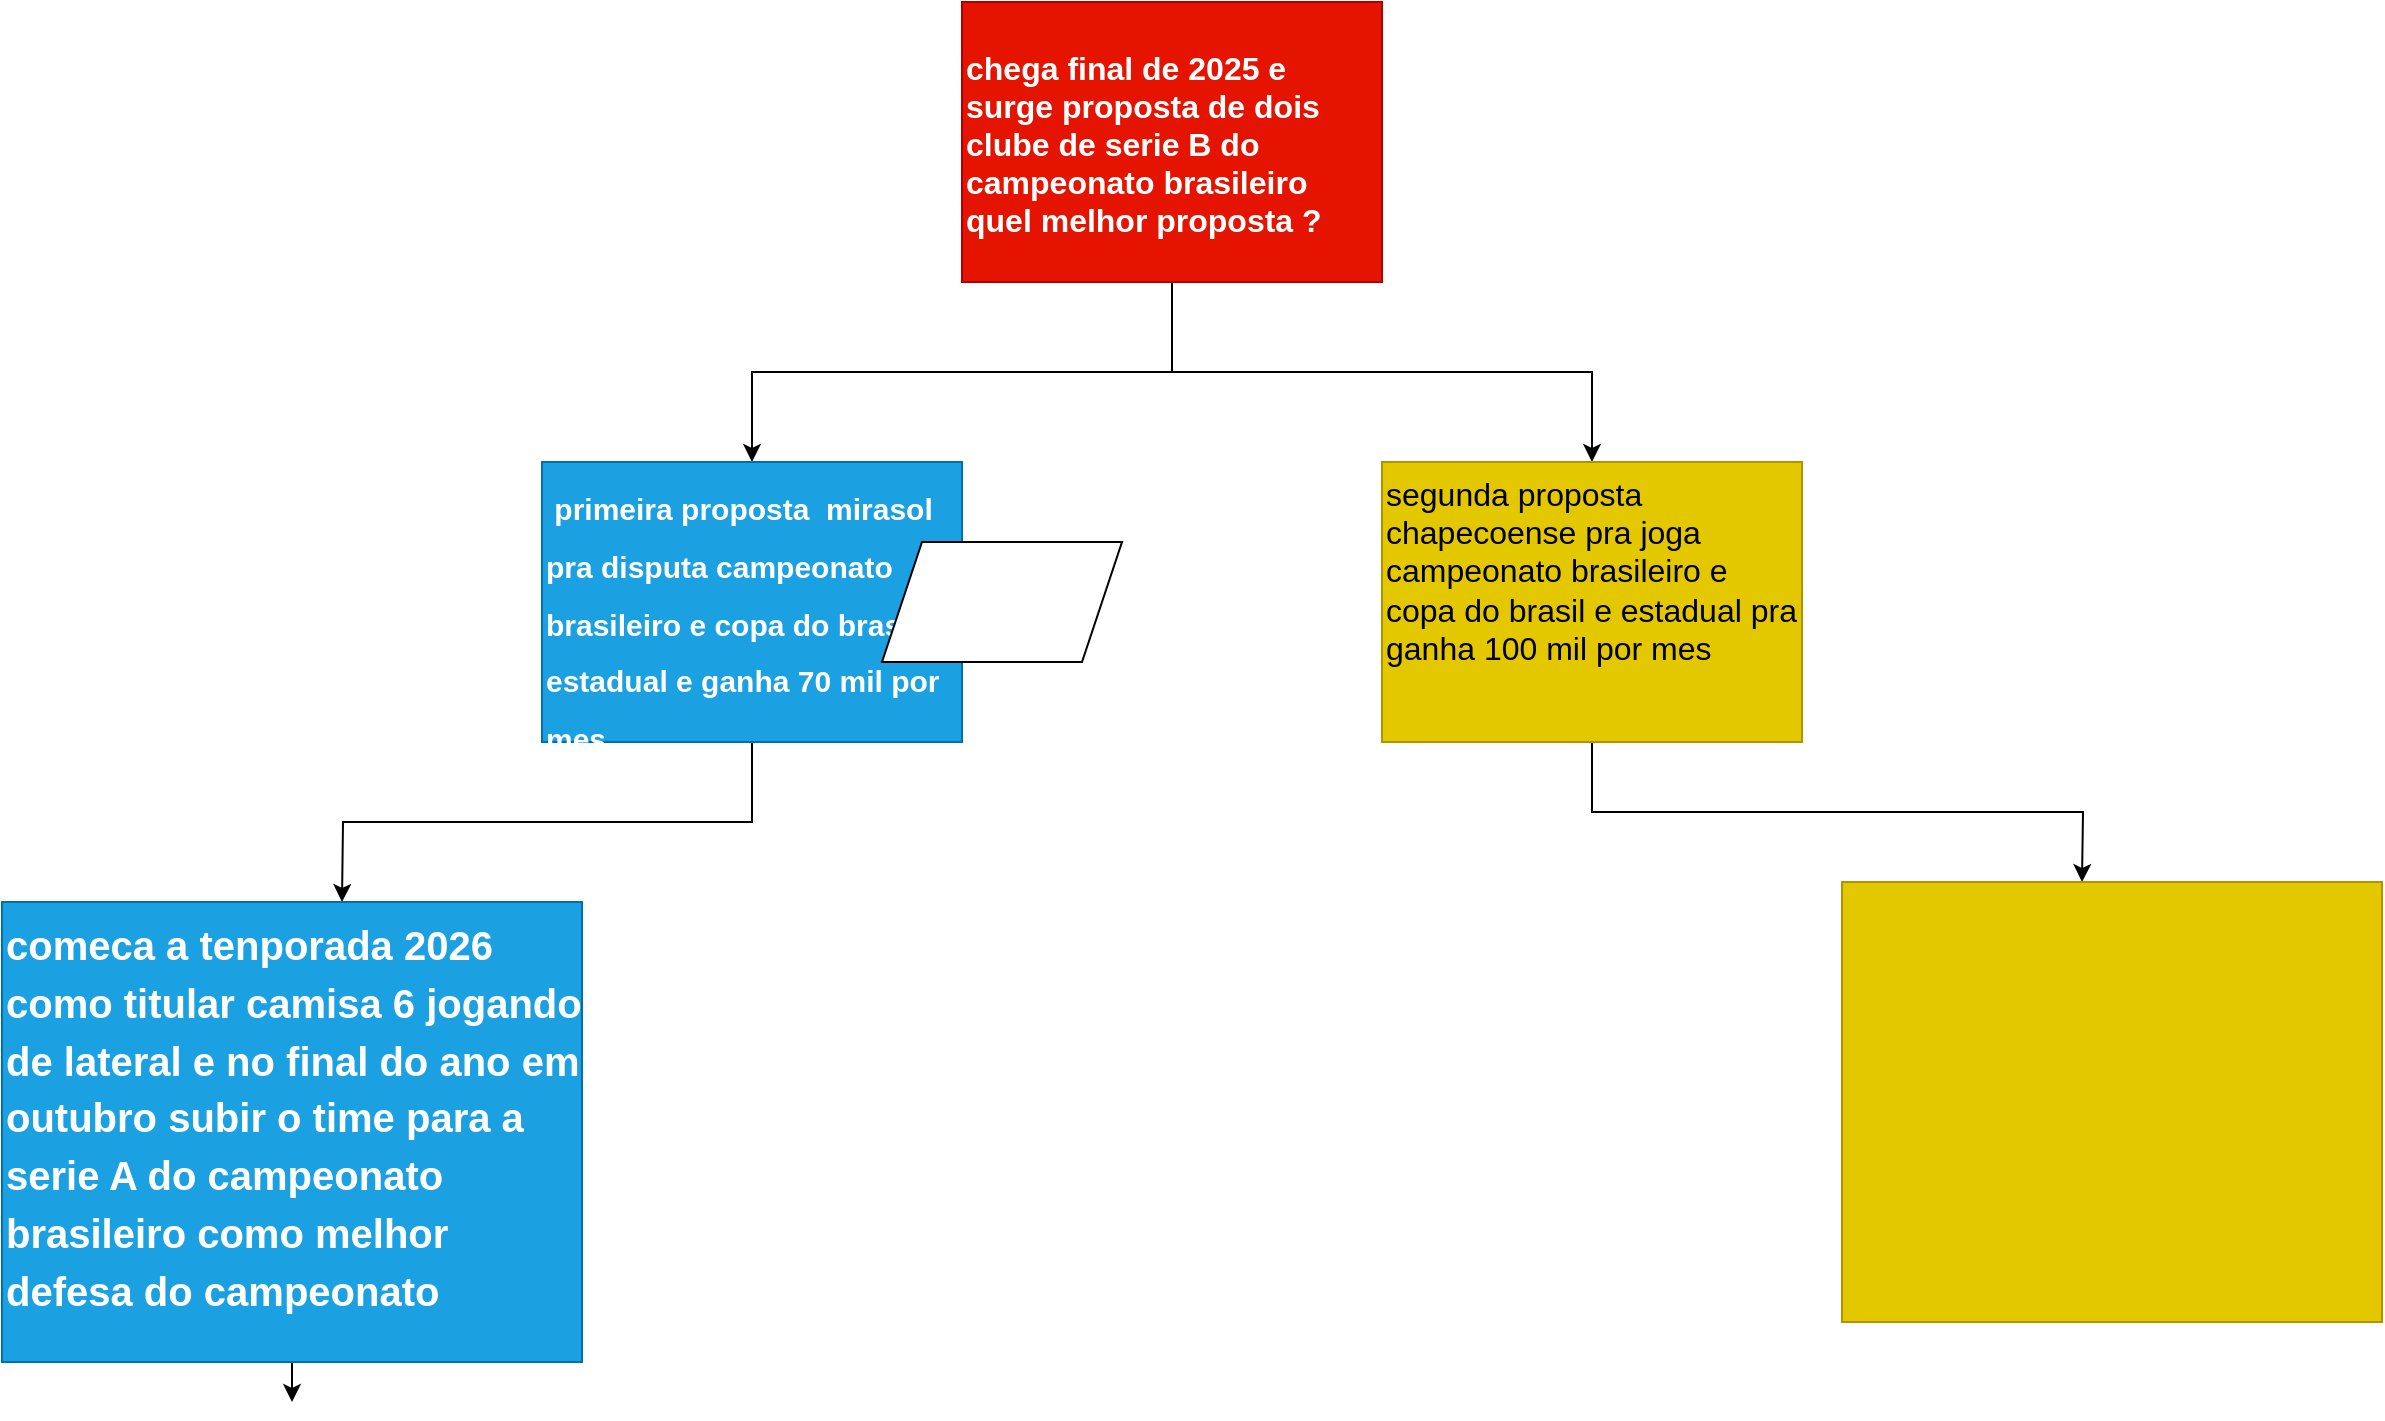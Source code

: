 <mxfile version="28.2.5">
  <diagram name="Página-1" id="W5UBHec2v-LbBHFmvyQv">
    <mxGraphModel dx="2393" dy="851" grid="1" gridSize="10" guides="1" tooltips="1" connect="1" arrows="1" fold="1" page="1" pageScale="1" pageWidth="827" pageHeight="1169" math="0" shadow="0">
      <root>
        <mxCell id="0" />
        <mxCell id="1" parent="0" />
        <mxCell id="a0-rwzOCjx9Mt6NF2cHN-6" style="edgeStyle=orthogonalEdgeStyle;rounded=0;orthogonalLoop=1;jettySize=auto;html=1;exitX=0.5;exitY=1;exitDx=0;exitDy=0;entryX=0.5;entryY=0;entryDx=0;entryDy=0;" parent="1" source="a0-rwzOCjx9Mt6NF2cHN-1" target="a0-rwzOCjx9Mt6NF2cHN-2" edge="1">
          <mxGeometry relative="1" as="geometry" />
        </mxCell>
        <mxCell id="a0-rwzOCjx9Mt6NF2cHN-8" value="" style="edgeStyle=orthogonalEdgeStyle;rounded=0;orthogonalLoop=1;jettySize=auto;html=1;" parent="1" source="a0-rwzOCjx9Mt6NF2cHN-1" target="a0-rwzOCjx9Mt6NF2cHN-7" edge="1">
          <mxGeometry relative="1" as="geometry" />
        </mxCell>
        <mxCell id="a0-rwzOCjx9Mt6NF2cHN-1" value="&lt;h5&gt;&lt;font style=&quot;font-size: 16px;&quot;&gt;chega final de 2025 e surge proposta de dois clube de serie B do campeonato brasileiro quel melhor proposta ?&amp;nbsp;&lt;/font&gt;&lt;/h5&gt;" style="text;html=1;whiteSpace=wrap;overflow=hidden;rounded=0;fillColor=#e51400;fontColor=#ffffff;strokeColor=#B20000;" parent="1" vertex="1">
          <mxGeometry x="270" y="80" width="210" height="140" as="geometry" />
        </mxCell>
        <mxCell id="a0-rwzOCjx9Mt6NF2cHN-9" style="edgeStyle=orthogonalEdgeStyle;rounded=0;orthogonalLoop=1;jettySize=auto;html=1;exitX=0.5;exitY=1;exitDx=0;exitDy=0;" parent="1" source="a0-rwzOCjx9Mt6NF2cHN-2" edge="1">
          <mxGeometry relative="1" as="geometry">
            <mxPoint x="-40" y="530" as="targetPoint" />
          </mxGeometry>
        </mxCell>
        <mxCell id="a0-rwzOCjx9Mt6NF2cHN-2" value="&lt;h1 style=&quot;margin-top: 0px;&quot;&gt;&lt;span style=&quot;font-size: 15px;&quot;&gt;&amp;nbsp;primeira proposta&amp;nbsp; mirasol&amp;nbsp; &amp;nbsp; pra disputa campeonato brasileiro e copa do brasil e estadual e ganha 70 mil por mes&amp;nbsp;&lt;/span&gt;&lt;/h1&gt;" style="text;html=1;whiteSpace=wrap;overflow=hidden;rounded=0;fillColor=#1ba1e2;fontColor=#ffffff;strokeColor=#006EAF;" parent="1" vertex="1">
          <mxGeometry x="60" y="310" width="210" height="140" as="geometry" />
        </mxCell>
        <mxCell id="a0-rwzOCjx9Mt6NF2cHN-10" style="edgeStyle=orthogonalEdgeStyle;rounded=0;orthogonalLoop=1;jettySize=auto;html=1;exitX=0.5;exitY=1;exitDx=0;exitDy=0;" parent="1" source="a0-rwzOCjx9Mt6NF2cHN-7" edge="1">
          <mxGeometry relative="1" as="geometry">
            <mxPoint x="830" y="520" as="targetPoint" />
          </mxGeometry>
        </mxCell>
        <mxCell id="a0-rwzOCjx9Mt6NF2cHN-7" value="&lt;span style=&quot;font-size: 16px;&quot;&gt;segunda proposta chapecoense pra joga campeonato brasileiro e copa do brasil e estadual pra ganha 100 mil por mes&amp;nbsp;&lt;/span&gt;" style="text;html=1;whiteSpace=wrap;overflow=hidden;rounded=0;fillColor=#e3c800;fontColor=#000000;strokeColor=#B09500;" parent="1" vertex="1">
          <mxGeometry x="480" y="310" width="210" height="140" as="geometry" />
        </mxCell>
        <mxCell id="o58Nc44f7ltlPzZKtUj9-1" style="edgeStyle=orthogonalEdgeStyle;rounded=0;orthogonalLoop=1;jettySize=auto;html=1;exitX=0.5;exitY=1;exitDx=0;exitDy=0;" parent="1" source="a0-rwzOCjx9Mt6NF2cHN-11" edge="1">
          <mxGeometry relative="1" as="geometry">
            <mxPoint x="-65" y="780" as="targetPoint" />
          </mxGeometry>
        </mxCell>
        <mxCell id="a0-rwzOCjx9Mt6NF2cHN-11" value="&lt;h1 style=&quot;margin-top: 0px;&quot;&gt;&lt;span style=&quot;font-size: 20px;&quot;&gt;comeca a tenporada 2026 como titular camisa 6 jogando de lateral e no final do ano em outubro subir o time para a serie A do campeonato brasileiro como melhor defesa do campeonato&lt;/span&gt;&lt;/h1&gt;" style="text;html=1;whiteSpace=wrap;overflow=hidden;rounded=0;fillColor=#1ba1e2;fontColor=#ffffff;strokeColor=#006EAF;" parent="1" vertex="1">
          <mxGeometry x="-210" y="530" width="290" height="230" as="geometry" />
        </mxCell>
        <mxCell id="a0-rwzOCjx9Mt6NF2cHN-13" value="&lt;h1 style=&quot;margin-top: 0px;&quot;&gt;&lt;br&gt;&lt;/h1&gt;" style="text;html=1;whiteSpace=wrap;overflow=hidden;rounded=0;fillColor=#e3c800;fontColor=#000000;strokeColor=#B09500;" parent="1" vertex="1">
          <mxGeometry x="710" y="520" width="270" height="220" as="geometry" />
        </mxCell>
        <mxCell id="2n4wc4P9uDIQy3SASZHh-1" value="" style="shape=parallelogram;perimeter=parallelogramPerimeter;whiteSpace=wrap;html=1;fixedSize=1;" vertex="1" parent="1">
          <mxGeometry x="230" y="350" width="120" height="60" as="geometry" />
        </mxCell>
      </root>
    </mxGraphModel>
  </diagram>
</mxfile>
